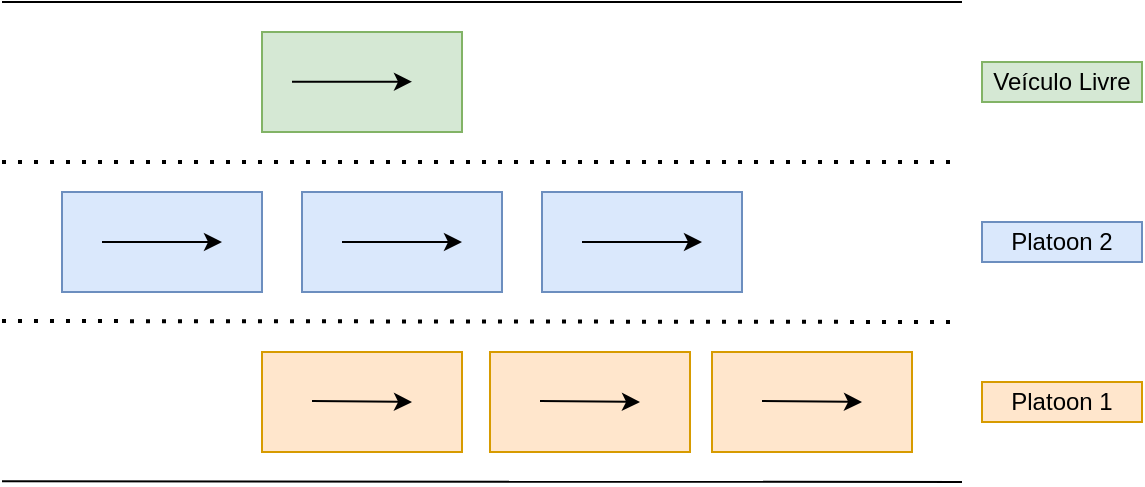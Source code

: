 <mxfile version="14.6.3" type="github">
  <diagram id="L-ArcHJkX-2zXAjQUg1g" name="Page-1">
    <mxGraphModel dx="1221" dy="692" grid="1" gridSize="10" guides="1" tooltips="1" connect="1" arrows="1" fold="1" page="1" pageScale="1" pageWidth="827" pageHeight="1169" math="0" shadow="0">
      <root>
        <mxCell id="0" />
        <mxCell id="1" parent="0" />
        <mxCell id="vf80NwjBvejmA2ly74_q-4" value="" style="rounded=0;whiteSpace=wrap;html=1;fillColor=#dae8fc;strokeColor=#6c8ebf;rotation=90;" parent="1" vertex="1">
          <mxGeometry x="175" y="160" width="50" height="100" as="geometry" />
        </mxCell>
        <mxCell id="vf80NwjBvejmA2ly74_q-8" value="" style="endArrow=classic;html=1;" parent="1" edge="1">
          <mxGeometry width="50" height="50" relative="1" as="geometry">
            <mxPoint x="170" y="210" as="sourcePoint" />
            <mxPoint x="230" y="210" as="targetPoint" />
            <Array as="points">
              <mxPoint x="185" y="210" />
            </Array>
          </mxGeometry>
        </mxCell>
        <mxCell id="vf80NwjBvejmA2ly74_q-14" value="" style="rounded=0;whiteSpace=wrap;html=1;fillColor=#d5e8d4;strokeColor=#82b366;rotation=-90;" parent="1" vertex="1">
          <mxGeometry x="275" y="80" width="50" height="100" as="geometry" />
        </mxCell>
        <mxCell id="vf80NwjBvejmA2ly74_q-16" value="Platoon 1" style="text;html=1;strokeColor=#d79b00;fillColor=#ffe6cc;align=center;verticalAlign=middle;whiteSpace=wrap;rounded=0;" parent="1" vertex="1">
          <mxGeometry x="610" y="280" width="80" height="20" as="geometry" />
        </mxCell>
        <mxCell id="vf80NwjBvejmA2ly74_q-17" value="Platoon 2" style="text;html=1;strokeColor=#6c8ebf;fillColor=#dae8fc;align=center;verticalAlign=middle;whiteSpace=wrap;rounded=0;" parent="1" vertex="1">
          <mxGeometry x="610" y="200" width="80" height="20" as="geometry" />
        </mxCell>
        <mxCell id="vf80NwjBvejmA2ly74_q-18" value="Veículo Livre" style="text;html=1;strokeColor=#82b366;fillColor=#d5e8d4;align=center;verticalAlign=middle;whiteSpace=wrap;rounded=0;" parent="1" vertex="1">
          <mxGeometry x="610" y="120" width="80" height="20" as="geometry" />
        </mxCell>
        <mxCell id="vf80NwjBvejmA2ly74_q-19" value="" style="endArrow=none;dashed=1;html=1;dashPattern=1 3;strokeWidth=2;" parent="1" edge="1">
          <mxGeometry width="50" height="50" relative="1" as="geometry">
            <mxPoint x="120" y="170" as="sourcePoint" />
            <mxPoint x="600" y="170" as="targetPoint" />
          </mxGeometry>
        </mxCell>
        <mxCell id="vf80NwjBvejmA2ly74_q-20" value="" style="endArrow=none;dashed=1;html=1;dashPattern=1 3;strokeWidth=2;" parent="1" edge="1">
          <mxGeometry width="50" height="50" relative="1" as="geometry">
            <mxPoint x="120" y="249.5" as="sourcePoint" />
            <mxPoint x="600" y="250" as="targetPoint" />
          </mxGeometry>
        </mxCell>
        <mxCell id="vf80NwjBvejmA2ly74_q-21" value="" style="endArrow=none;html=1;" parent="1" edge="1">
          <mxGeometry width="50" height="50" relative="1" as="geometry">
            <mxPoint x="120" y="90" as="sourcePoint" />
            <mxPoint x="600" y="90" as="targetPoint" />
          </mxGeometry>
        </mxCell>
        <mxCell id="vf80NwjBvejmA2ly74_q-22" value="" style="endArrow=none;html=1;" parent="1" edge="1">
          <mxGeometry width="50" height="50" relative="1" as="geometry">
            <mxPoint x="120" y="329.66" as="sourcePoint" />
            <mxPoint x="600" y="330" as="targetPoint" />
          </mxGeometry>
        </mxCell>
        <mxCell id="8cDL8odicBc8uiaB8Qvz-1" value="" style="endArrow=classic;html=1;" edge="1" parent="1">
          <mxGeometry width="50" height="50" relative="1" as="geometry">
            <mxPoint x="265" y="129.86" as="sourcePoint" />
            <mxPoint x="325" y="129.86" as="targetPoint" />
            <Array as="points">
              <mxPoint x="280" y="129.86" />
            </Array>
          </mxGeometry>
        </mxCell>
        <mxCell id="8cDL8odicBc8uiaB8Qvz-2" value="" style="rounded=0;whiteSpace=wrap;html=1;fillColor=#dae8fc;strokeColor=#6c8ebf;rotation=90;" vertex="1" parent="1">
          <mxGeometry x="295" y="160" width="50" height="100" as="geometry" />
        </mxCell>
        <mxCell id="8cDL8odicBc8uiaB8Qvz-3" value="" style="endArrow=classic;html=1;" edge="1" parent="1">
          <mxGeometry width="50" height="50" relative="1" as="geometry">
            <mxPoint x="290.0" y="210" as="sourcePoint" />
            <mxPoint x="350.0" y="210" as="targetPoint" />
            <Array as="points">
              <mxPoint x="305" y="210" />
            </Array>
          </mxGeometry>
        </mxCell>
        <mxCell id="8cDL8odicBc8uiaB8Qvz-4" value="" style="rounded=0;whiteSpace=wrap;html=1;fillColor=#dae8fc;strokeColor=#6c8ebf;rotation=90;" vertex="1" parent="1">
          <mxGeometry x="415" y="160" width="50" height="100" as="geometry" />
        </mxCell>
        <mxCell id="8cDL8odicBc8uiaB8Qvz-5" value="" style="endArrow=classic;html=1;" edge="1" parent="1">
          <mxGeometry width="50" height="50" relative="1" as="geometry">
            <mxPoint x="410.0" y="210" as="sourcePoint" />
            <mxPoint x="470" y="210" as="targetPoint" />
            <Array as="points">
              <mxPoint x="425" y="210" />
            </Array>
          </mxGeometry>
        </mxCell>
        <mxCell id="8cDL8odicBc8uiaB8Qvz-7" value="" style="rounded=0;whiteSpace=wrap;html=1;fillColor=#ffe6cc;strokeColor=#d79b00;rotation=90;" vertex="1" parent="1">
          <mxGeometry x="275" y="240" width="50" height="100" as="geometry" />
        </mxCell>
        <mxCell id="8cDL8odicBc8uiaB8Qvz-8" value="" style="endArrow=classic;html=1;" edge="1" parent="1">
          <mxGeometry width="50" height="50" relative="1" as="geometry">
            <mxPoint x="275.0" y="289.5" as="sourcePoint" />
            <mxPoint x="325.0" y="290" as="targetPoint" />
          </mxGeometry>
        </mxCell>
        <mxCell id="8cDL8odicBc8uiaB8Qvz-9" value="" style="rounded=0;whiteSpace=wrap;html=1;fillColor=#ffe6cc;strokeColor=#d79b00;rotation=90;" vertex="1" parent="1">
          <mxGeometry x="389" y="240" width="50" height="100" as="geometry" />
        </mxCell>
        <mxCell id="8cDL8odicBc8uiaB8Qvz-10" value="" style="endArrow=classic;html=1;" edge="1" parent="1">
          <mxGeometry width="50" height="50" relative="1" as="geometry">
            <mxPoint x="389.0" y="289.5" as="sourcePoint" />
            <mxPoint x="439" y="290" as="targetPoint" />
          </mxGeometry>
        </mxCell>
        <mxCell id="8cDL8odicBc8uiaB8Qvz-12" value="" style="rounded=0;whiteSpace=wrap;html=1;fillColor=#ffe6cc;strokeColor=#d79b00;rotation=90;" vertex="1" parent="1">
          <mxGeometry x="500" y="240" width="50" height="100" as="geometry" />
        </mxCell>
        <mxCell id="8cDL8odicBc8uiaB8Qvz-13" value="" style="endArrow=classic;html=1;" edge="1" parent="1">
          <mxGeometry width="50" height="50" relative="1" as="geometry">
            <mxPoint x="500" y="289.5" as="sourcePoint" />
            <mxPoint x="550" y="290" as="targetPoint" />
          </mxGeometry>
        </mxCell>
      </root>
    </mxGraphModel>
  </diagram>
</mxfile>
